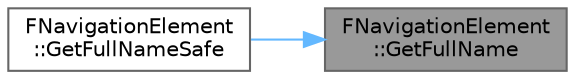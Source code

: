 digraph "FNavigationElement::GetFullName"
{
 // INTERACTIVE_SVG=YES
 // LATEX_PDF_SIZE
  bgcolor="transparent";
  edge [fontname=Helvetica,fontsize=10,labelfontname=Helvetica,labelfontsize=10];
  node [fontname=Helvetica,fontsize=10,shape=box,height=0.2,width=0.4];
  rankdir="RL";
  Node1 [id="Node000001",label="FNavigationElement\l::GetFullName",height=0.2,width=0.4,color="gray40", fillcolor="grey60", style="filled", fontcolor="black",tooltip=" "];
  Node1 -> Node2 [id="edge1_Node000001_Node000002",dir="back",color="steelblue1",style="solid",tooltip=" "];
  Node2 [id="Node000002",label="FNavigationElement\l::GetFullNameSafe",height=0.2,width=0.4,color="grey40", fillcolor="white", style="filled",URL="$d5/d73/structFNavigationElement.html#a3387b88fb98356faf16080bce3f199b5",tooltip=" "];
}
